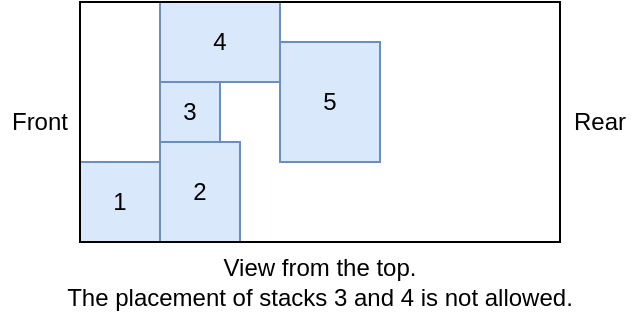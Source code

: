 <mxfile version="14.5.1" type="device"><diagram name="Page-1" id="02KkKBvZYiK5bZEBiGTV"><mxGraphModel dx="1086" dy="806" grid="1" gridSize="10" guides="1" tooltips="1" connect="1" arrows="1" fold="1" page="1" pageScale="1" pageWidth="827" pageHeight="1169" math="0" shadow="0"><root><mxCell id="0"/><mxCell id="1" parent="0"/><mxCell id="bIdFU6kN4nmyQjjKajAd-2" value="1" style="rounded=0;whiteSpace=wrap;html=1;fillColor=#dae8fc;strokeColor=#6c8ebf;" parent="1" vertex="1"><mxGeometry x="200" y="200" width="40" height="40" as="geometry"/></mxCell><mxCell id="bIdFU6kN4nmyQjjKajAd-3" value="2" style="rounded=0;whiteSpace=wrap;html=1;fillColor=#dae8fc;strokeColor=#6c8ebf;" parent="1" vertex="1"><mxGeometry x="240" y="190" width="40" height="50" as="geometry"/></mxCell><mxCell id="bIdFU6kN4nmyQjjKajAd-4" value="3" style="rounded=0;whiteSpace=wrap;html=1;fillColor=#dae8fc;strokeColor=#6c8ebf;" parent="1" vertex="1"><mxGeometry x="240" y="160" width="30" height="30" as="geometry"/></mxCell><mxCell id="c8NEQ5CdlL3aonDzknYR-1" value="4" style="rounded=0;whiteSpace=wrap;html=1;fillColor=#dae8fc;strokeColor=#6c8ebf;" vertex="1" parent="1"><mxGeometry x="240" y="120" width="60" height="40" as="geometry"/></mxCell><mxCell id="c8NEQ5CdlL3aonDzknYR-2" value="5" style="rounded=0;whiteSpace=wrap;html=1;fillColor=#dae8fc;strokeColor=#6c8ebf;" vertex="1" parent="1"><mxGeometry x="300" y="140" width="50" height="60" as="geometry"/></mxCell><mxCell id="c8NEQ5CdlL3aonDzknYR-3" value="View from the top.&lt;br&gt;The placement of stacks 3 and 4 is not allowed." style="text;html=1;strokeColor=none;fillColor=none;align=center;verticalAlign=middle;whiteSpace=wrap;rounded=0;" vertex="1" parent="1"><mxGeometry x="160" y="240" width="320" height="40" as="geometry"/></mxCell><mxCell id="c8NEQ5CdlL3aonDzknYR-4" value="Front" style="text;html=1;strokeColor=none;fillColor=none;align=center;verticalAlign=middle;whiteSpace=wrap;rounded=0;" vertex="1" parent="1"><mxGeometry x="160" y="170" width="40" height="20" as="geometry"/></mxCell><mxCell id="c8NEQ5CdlL3aonDzknYR-5" value="Rear" style="text;html=1;strokeColor=none;fillColor=none;align=center;verticalAlign=middle;whiteSpace=wrap;rounded=0;" vertex="1" parent="1"><mxGeometry x="440" y="170" width="40" height="20" as="geometry"/></mxCell><mxCell id="bIdFU6kN4nmyQjjKajAd-1" value="" style="rounded=0;whiteSpace=wrap;html=1;fillColor=none;" parent="1" vertex="1"><mxGeometry x="200" y="120" width="240" height="120" as="geometry"/></mxCell></root></mxGraphModel></diagram></mxfile>